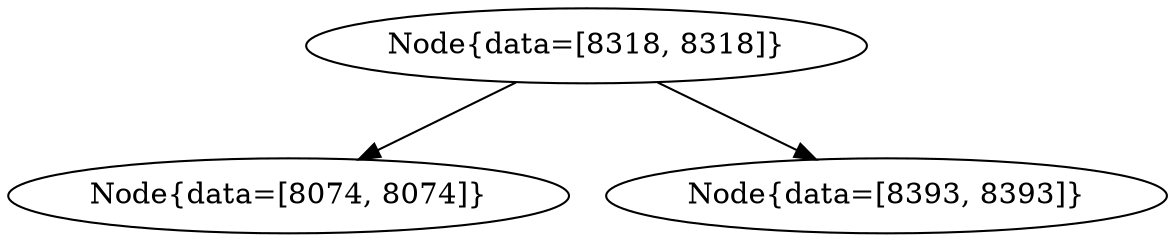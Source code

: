 digraph G{
1548850817 [label="Node{data=[8318, 8318]}"]
1548850817 -> 1567450419
1567450419 [label="Node{data=[8074, 8074]}"]
1548850817 -> 924931051
924931051 [label="Node{data=[8393, 8393]}"]
}